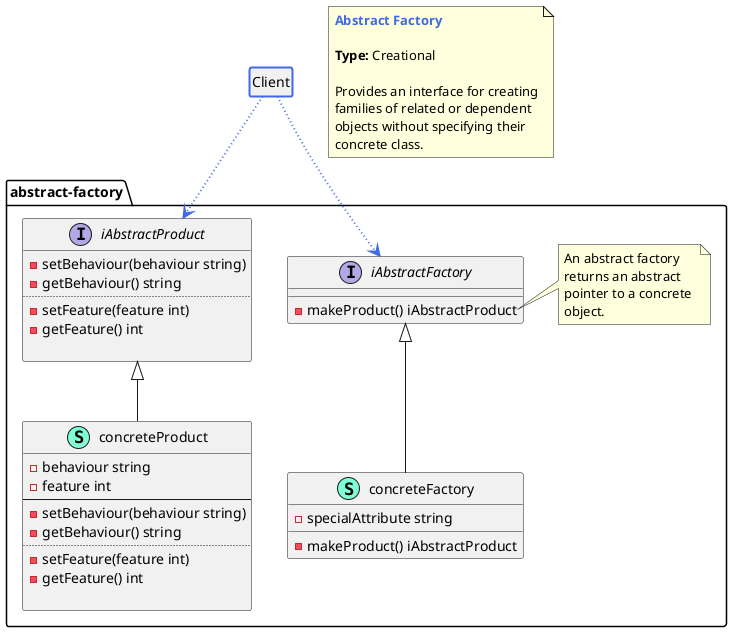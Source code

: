@startuml abstract-factory

class Client #line.bold:royalBlue
hide Client members
hide Client circle

namespace abstract-factory {
    interface iAbstractProduct  {
        - setBehaviour(behaviour string) 
        - getBehaviour() string
        ..
        - setFeature(feature int) 
        - getFeature() int

    }
    interface iAbstractFactory  {
        - makeProduct() iAbstractProduct

    }
    class concreteProduct << (S,Aquamarine) >> {
        - behaviour string
        - feature int
        --
        - setBehaviour(behaviour string) 
        - getBehaviour() string
        ..
        - setFeature(feature int) 
        - getFeature() int

    }
    class concreteFactory << (S,Aquamarine) >> {
        - specialAttribute string

        - makeProduct() iAbstractProduct
    }
}

"Client" -[dotted,thickness=2,#royalBlue]-> "abstract-factory.iAbstractFactory"
"Client" -[dotted,thickness=2,#royalBlue]-> "abstract-factory.iAbstractProduct"

"abstract-factory.iAbstractFactory" <|-- "abstract-factory.concreteFactory"
"abstract-factory.iAbstractProduct" <|-- "abstract-factory.concreteProduct"

note as N1
    <b><color:royalBlue>Abstract Factory</color></b>

    <b>Type:</b> Creational

    Provides an interface for creating
    families of related or dependent
    objects without specifying their
    concrete class.
end note

note right of abstract-factory.iAbstractFactory::iAbstractProduct
    An abstract factory
    returns an abstract
    pointer to a concrete 
    object.
end note

@enduml
